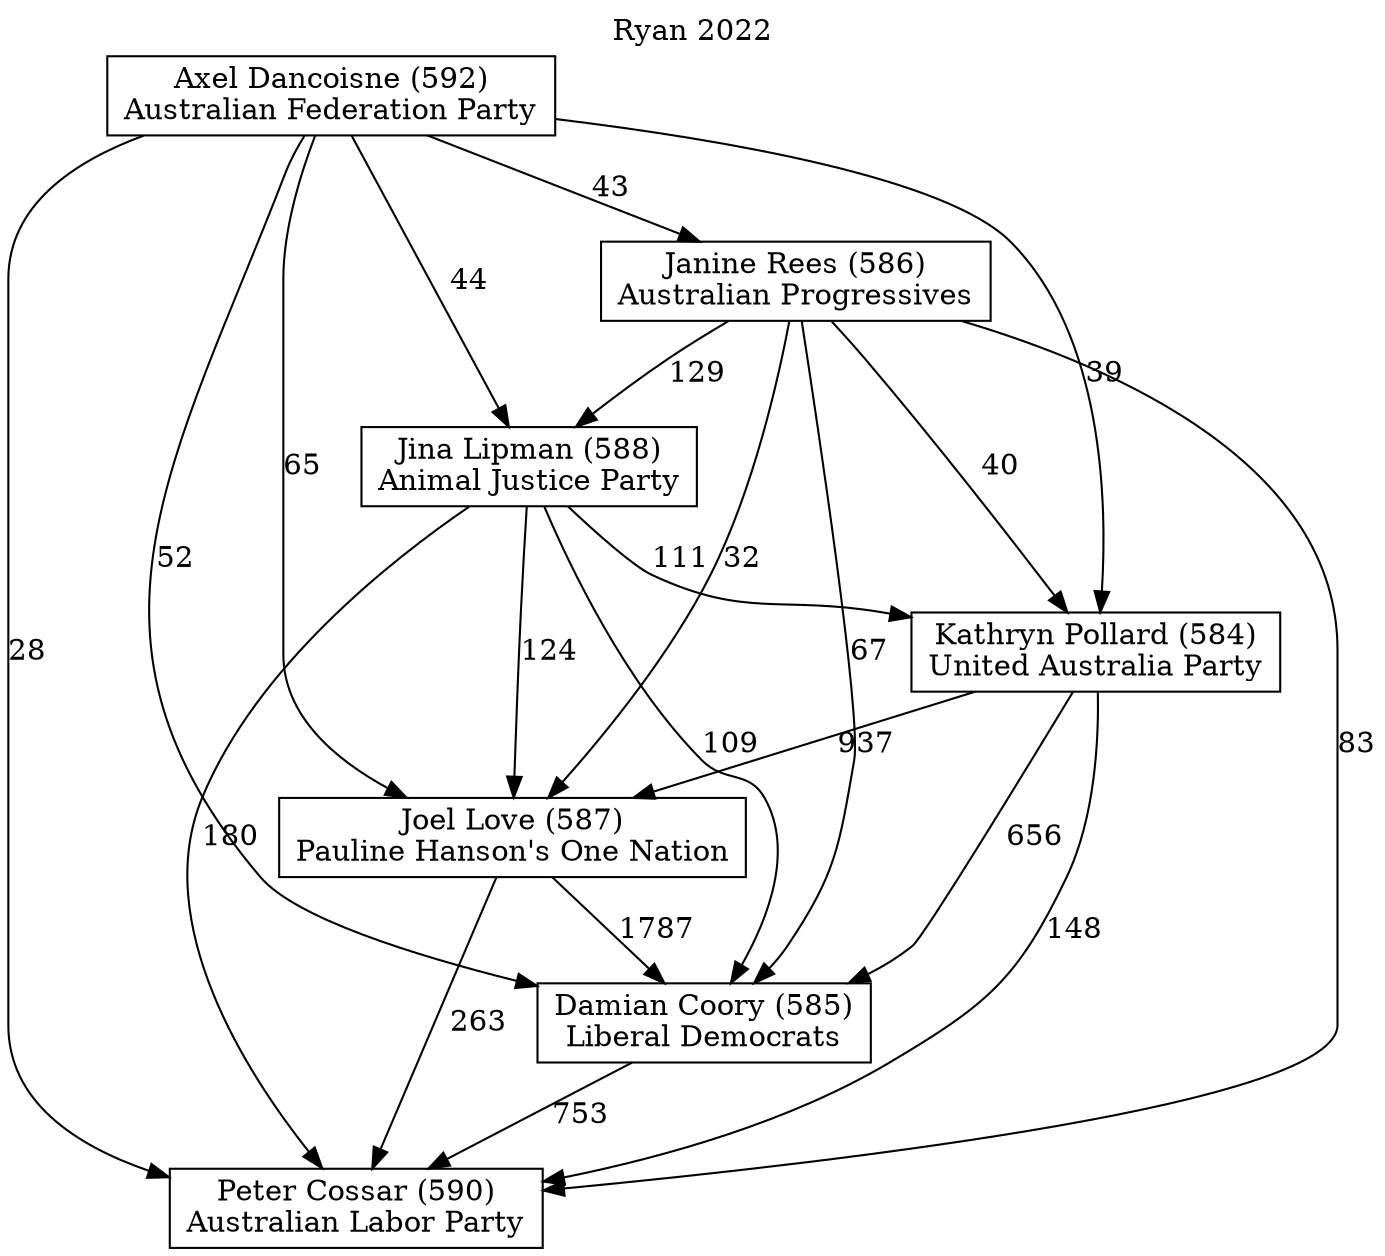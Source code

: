 // House preference flow
digraph "Peter Cossar (590)_Ryan_2022" {
	graph [label="Ryan 2022" labelloc=t mclimit=10]
	node [shape=box]
	"Jina Lipman (588)" [label="Jina Lipman (588)
Animal Justice Party"]
	"Axel Dancoisne (592)" [label="Axel Dancoisne (592)
Australian Federation Party"]
	"Joel Love (587)" [label="Joel Love (587)
Pauline Hanson's One Nation"]
	"Janine Rees (586)" [label="Janine Rees (586)
Australian Progressives"]
	"Damian Coory (585)" [label="Damian Coory (585)
Liberal Democrats"]
	"Peter Cossar (590)" [label="Peter Cossar (590)
Australian Labor Party"]
	"Kathryn Pollard (584)" [label="Kathryn Pollard (584)
United Australia Party"]
	"Joel Love (587)" -> "Damian Coory (585)" [label=1787]
	"Jina Lipman (588)" -> "Damian Coory (585)" [label=109]
	"Axel Dancoisne (592)" -> "Joel Love (587)" [label=65]
	"Kathryn Pollard (584)" -> "Joel Love (587)" [label=937]
	"Axel Dancoisne (592)" -> "Damian Coory (585)" [label=52]
	"Janine Rees (586)" -> "Damian Coory (585)" [label=67]
	"Jina Lipman (588)" -> "Peter Cossar (590)" [label=180]
	"Axel Dancoisne (592)" -> "Janine Rees (586)" [label=43]
	"Jina Lipman (588)" -> "Kathryn Pollard (584)" [label=111]
	"Damian Coory (585)" -> "Peter Cossar (590)" [label=753]
	"Janine Rees (586)" -> "Peter Cossar (590)" [label=83]
	"Janine Rees (586)" -> "Kathryn Pollard (584)" [label=40]
	"Kathryn Pollard (584)" -> "Peter Cossar (590)" [label=148]
	"Axel Dancoisne (592)" -> "Peter Cossar (590)" [label=28]
	"Janine Rees (586)" -> "Jina Lipman (588)" [label=129]
	"Axel Dancoisne (592)" -> "Jina Lipman (588)" [label=44]
	"Axel Dancoisne (592)" -> "Kathryn Pollard (584)" [label=39]
	"Jina Lipman (588)" -> "Joel Love (587)" [label=124]
	"Janine Rees (586)" -> "Joel Love (587)" [label=32]
	"Kathryn Pollard (584)" -> "Damian Coory (585)" [label=656]
	"Joel Love (587)" -> "Peter Cossar (590)" [label=263]
}
